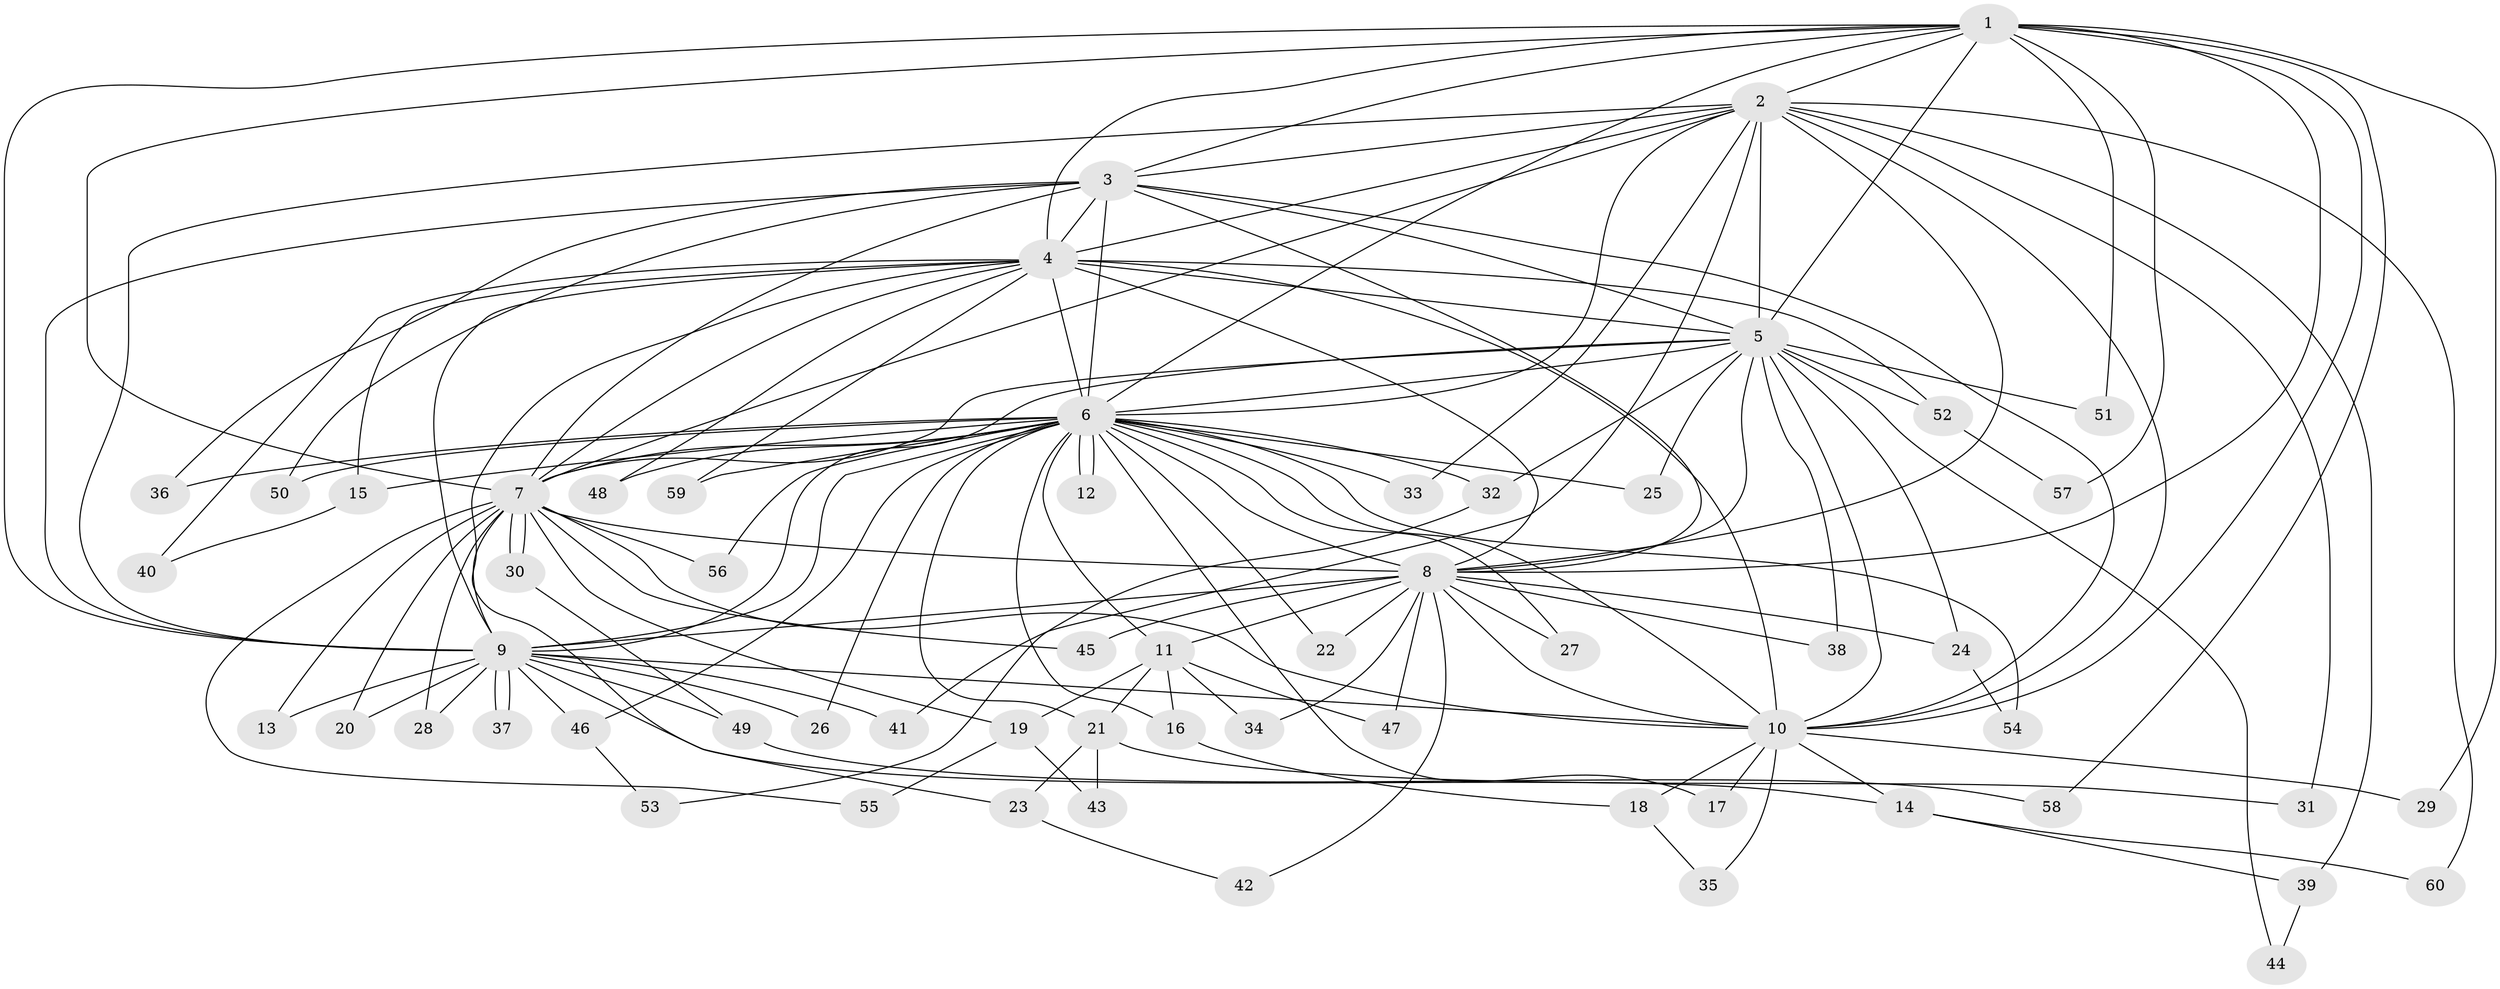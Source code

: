 // Generated by graph-tools (version 1.1) at 2025/34/03/09/25 02:34:43]
// undirected, 60 vertices, 145 edges
graph export_dot {
graph [start="1"]
  node [color=gray90,style=filled];
  1;
  2;
  3;
  4;
  5;
  6;
  7;
  8;
  9;
  10;
  11;
  12;
  13;
  14;
  15;
  16;
  17;
  18;
  19;
  20;
  21;
  22;
  23;
  24;
  25;
  26;
  27;
  28;
  29;
  30;
  31;
  32;
  33;
  34;
  35;
  36;
  37;
  38;
  39;
  40;
  41;
  42;
  43;
  44;
  45;
  46;
  47;
  48;
  49;
  50;
  51;
  52;
  53;
  54;
  55;
  56;
  57;
  58;
  59;
  60;
  1 -- 2;
  1 -- 3;
  1 -- 4;
  1 -- 5;
  1 -- 6;
  1 -- 7;
  1 -- 8;
  1 -- 9;
  1 -- 10;
  1 -- 29;
  1 -- 51;
  1 -- 57;
  1 -- 58;
  2 -- 3;
  2 -- 4;
  2 -- 5;
  2 -- 6;
  2 -- 7;
  2 -- 8;
  2 -- 9;
  2 -- 10;
  2 -- 31;
  2 -- 33;
  2 -- 39;
  2 -- 41;
  2 -- 60;
  3 -- 4;
  3 -- 5;
  3 -- 6;
  3 -- 7;
  3 -- 8;
  3 -- 9;
  3 -- 10;
  3 -- 36;
  3 -- 50;
  4 -- 5;
  4 -- 6;
  4 -- 7;
  4 -- 8;
  4 -- 9;
  4 -- 10;
  4 -- 15;
  4 -- 23;
  4 -- 40;
  4 -- 48;
  4 -- 52;
  4 -- 59;
  5 -- 6;
  5 -- 7;
  5 -- 8;
  5 -- 9;
  5 -- 10;
  5 -- 24;
  5 -- 25;
  5 -- 32;
  5 -- 38;
  5 -- 44;
  5 -- 51;
  5 -- 52;
  6 -- 7;
  6 -- 8;
  6 -- 9;
  6 -- 10;
  6 -- 11;
  6 -- 12;
  6 -- 12;
  6 -- 15;
  6 -- 16;
  6 -- 17;
  6 -- 21;
  6 -- 22;
  6 -- 25;
  6 -- 26;
  6 -- 27;
  6 -- 32;
  6 -- 33;
  6 -- 36;
  6 -- 46;
  6 -- 48;
  6 -- 50;
  6 -- 54;
  6 -- 56;
  6 -- 59;
  7 -- 8;
  7 -- 9;
  7 -- 10;
  7 -- 13;
  7 -- 19;
  7 -- 20;
  7 -- 28;
  7 -- 30;
  7 -- 30;
  7 -- 45;
  7 -- 55;
  7 -- 56;
  8 -- 9;
  8 -- 10;
  8 -- 11;
  8 -- 22;
  8 -- 24;
  8 -- 27;
  8 -- 34;
  8 -- 38;
  8 -- 42;
  8 -- 45;
  8 -- 47;
  9 -- 10;
  9 -- 13;
  9 -- 14;
  9 -- 20;
  9 -- 26;
  9 -- 28;
  9 -- 37;
  9 -- 37;
  9 -- 41;
  9 -- 46;
  9 -- 49;
  10 -- 14;
  10 -- 17;
  10 -- 18;
  10 -- 29;
  10 -- 35;
  11 -- 16;
  11 -- 19;
  11 -- 21;
  11 -- 34;
  11 -- 47;
  14 -- 39;
  14 -- 60;
  15 -- 40;
  16 -- 18;
  18 -- 35;
  19 -- 43;
  19 -- 55;
  21 -- 23;
  21 -- 31;
  21 -- 43;
  23 -- 42;
  24 -- 54;
  30 -- 49;
  32 -- 53;
  39 -- 44;
  46 -- 53;
  49 -- 58;
  52 -- 57;
}
